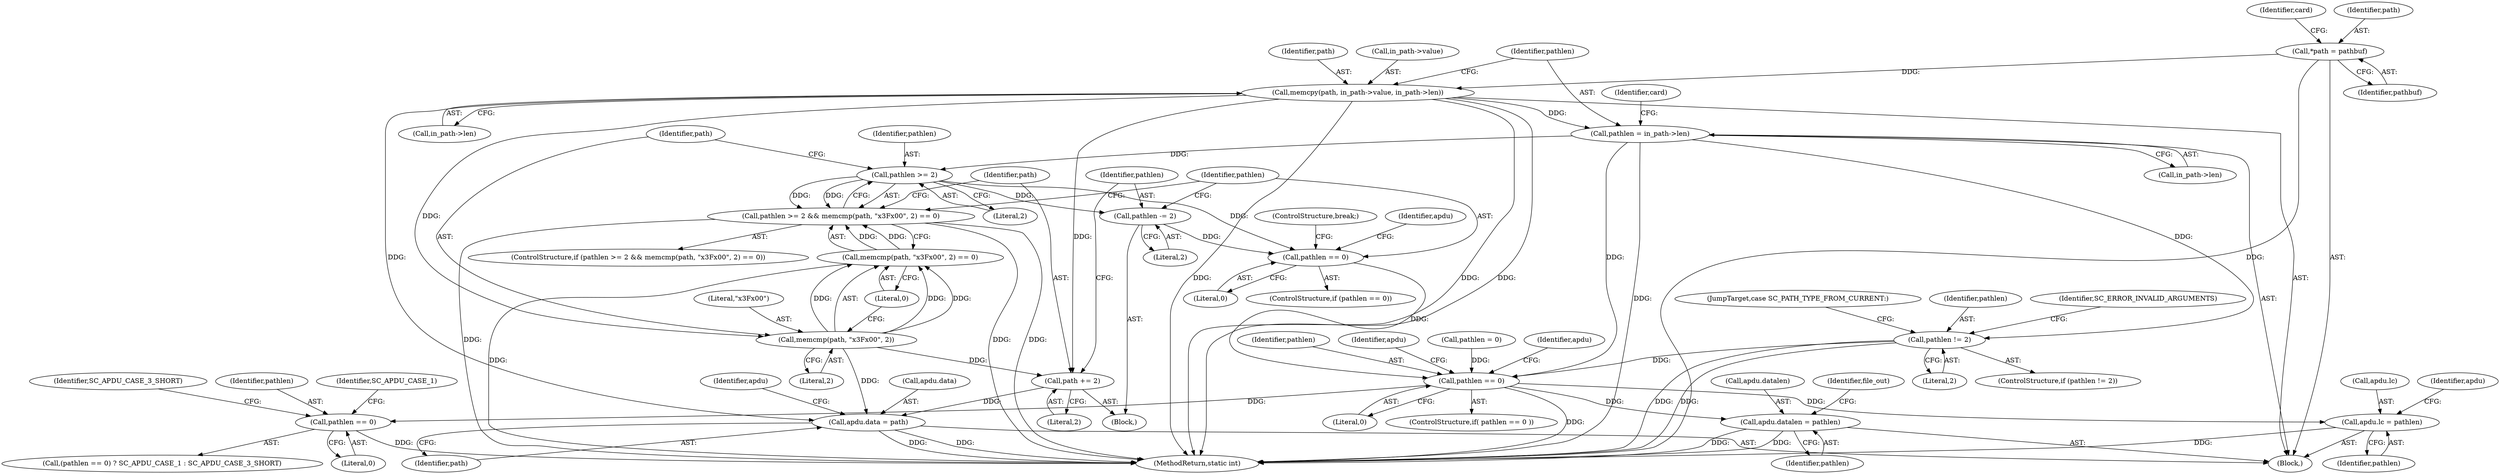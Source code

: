 digraph "0_OpenSC_360e95d45ac4123255a4c796db96337f332160ad#diff-d643a0fa169471dbf2912f4866dc49c5_3@API" {
"1000134" [label="(Call,memcpy(path, in_path->value, in_path->len))"];
"1000115" [label="(Call,*path = pathbuf)"];
"1000142" [label="(Call,pathlen = in_path->len)"];
"1000162" [label="(Call,pathlen != 2)"];
"1000231" [label="(Call,pathlen == 0)"];
"1000239" [label="(Call,apdu.lc = pathlen)"];
"1000249" [label="(Call,apdu.datalen = pathlen)"];
"1000297" [label="(Call,pathlen == 0)"];
"1000189" [label="(Call,pathlen >= 2)"];
"1000188" [label="(Call,pathlen >= 2 && memcmp(path, \"\x3F\x00\", 2) == 0)"];
"1000202" [label="(Call,pathlen -= 2)"];
"1000206" [label="(Call,pathlen == 0)"];
"1000193" [label="(Call,memcmp(path, \"\x3F\x00\", 2))"];
"1000192" [label="(Call,memcmp(path, \"\x3F\x00\", 2) == 0)"];
"1000199" [label="(Call,path += 2)"];
"1000244" [label="(Call,apdu.data = path)"];
"1000187" [label="(ControlStructure,if (pathlen >= 2 && memcmp(path, \"\x3F\x00\", 2) == 0))"];
"1000105" [label="(Block,)"];
"1000249" [label="(Call,apdu.datalen = pathlen)"];
"1000256" [label="(Identifier,file_out)"];
"1000203" [label="(Identifier,pathlen)"];
"1000192" [label="(Call,memcmp(path, \"\x3F\x00\", 2) == 0)"];
"1000300" [label="(Identifier,SC_APDU_CASE_1)"];
"1000245" [label="(Call,apdu.data)"];
"1000241" [label="(Identifier,apdu)"];
"1000142" [label="(Call,pathlen = in_path->len)"];
"1000232" [label="(Identifier,pathlen)"];
"1000240" [label="(Call,apdu.lc)"];
"1000193" [label="(Call,memcmp(path, \"\x3F\x00\", 2))"];
"1000115" [label="(Call,*path = pathbuf)"];
"1000161" [label="(ControlStructure,if (pathlen != 2))"];
"1000189" [label="(Call,pathlen >= 2)"];
"1000233" [label="(Literal,0)"];
"1000236" [label="(Identifier,apdu)"];
"1000221" [label="(Call,pathlen = 0)"];
"1000244" [label="(Call,apdu.data = path)"];
"1000199" [label="(Call,path += 2)"];
"1000296" [label="(Call,(pathlen == 0) ? SC_APDU_CASE_1 : SC_APDU_CASE_3_SHORT)"];
"1000206" [label="(Call,pathlen == 0)"];
"1000164" [label="(Literal,2)"];
"1000197" [label="(Literal,0)"];
"1000163" [label="(Identifier,pathlen)"];
"1000248" [label="(Identifier,path)"];
"1000204" [label="(Literal,2)"];
"1000250" [label="(Call,apdu.datalen)"];
"1000144" [label="(Call,in_path->len)"];
"1000162" [label="(Call,pathlen != 2)"];
"1000124" [label="(Identifier,card)"];
"1000136" [label="(Call,in_path->value)"];
"1000143" [label="(Identifier,pathlen)"];
"1000166" [label="(Identifier,SC_ERROR_INVALID_ARGUMENTS)"];
"1000230" [label="(ControlStructure,if( pathlen == 0 ))"];
"1000299" [label="(Literal,0)"];
"1000116" [label="(Identifier,path)"];
"1000134" [label="(Call,memcpy(path, in_path->value, in_path->len))"];
"1000297" [label="(Call,pathlen == 0)"];
"1000243" [label="(Identifier,pathlen)"];
"1000190" [label="(Identifier,pathlen)"];
"1000253" [label="(Identifier,pathlen)"];
"1000148" [label="(Identifier,card)"];
"1000167" [label="(JumpTarget,case SC_PATH_TYPE_FROM_CURRENT:)"];
"1000194" [label="(Identifier,path)"];
"1000198" [label="(Block,)"];
"1000214" [label="(ControlStructure,break;)"];
"1000117" [label="(Identifier,pathbuf)"];
"1000135" [label="(Identifier,path)"];
"1000195" [label="(Literal,\"\x3F\x00\")"];
"1000196" [label="(Literal,2)"];
"1000600" [label="(MethodReturn,static int)"];
"1000208" [label="(Literal,0)"];
"1000188" [label="(Call,pathlen >= 2 && memcmp(path, \"\x3F\x00\", 2) == 0)"];
"1000301" [label="(Identifier,SC_APDU_CASE_3_SHORT)"];
"1000211" [label="(Identifier,apdu)"];
"1000298" [label="(Identifier,pathlen)"];
"1000231" [label="(Call,pathlen == 0)"];
"1000191" [label="(Literal,2)"];
"1000246" [label="(Identifier,apdu)"];
"1000207" [label="(Identifier,pathlen)"];
"1000239" [label="(Call,apdu.lc = pathlen)"];
"1000251" [label="(Identifier,apdu)"];
"1000205" [label="(ControlStructure,if (pathlen == 0))"];
"1000202" [label="(Call,pathlen -= 2)"];
"1000201" [label="(Literal,2)"];
"1000139" [label="(Call,in_path->len)"];
"1000200" [label="(Identifier,path)"];
"1000134" -> "1000105"  [label="AST: "];
"1000134" -> "1000139"  [label="CFG: "];
"1000135" -> "1000134"  [label="AST: "];
"1000136" -> "1000134"  [label="AST: "];
"1000139" -> "1000134"  [label="AST: "];
"1000143" -> "1000134"  [label="CFG: "];
"1000134" -> "1000600"  [label="DDG: "];
"1000134" -> "1000600"  [label="DDG: "];
"1000134" -> "1000600"  [label="DDG: "];
"1000115" -> "1000134"  [label="DDG: "];
"1000134" -> "1000142"  [label="DDG: "];
"1000134" -> "1000193"  [label="DDG: "];
"1000134" -> "1000199"  [label="DDG: "];
"1000134" -> "1000244"  [label="DDG: "];
"1000115" -> "1000105"  [label="AST: "];
"1000115" -> "1000117"  [label="CFG: "];
"1000116" -> "1000115"  [label="AST: "];
"1000117" -> "1000115"  [label="AST: "];
"1000124" -> "1000115"  [label="CFG: "];
"1000115" -> "1000600"  [label="DDG: "];
"1000142" -> "1000105"  [label="AST: "];
"1000142" -> "1000144"  [label="CFG: "];
"1000143" -> "1000142"  [label="AST: "];
"1000144" -> "1000142"  [label="AST: "];
"1000148" -> "1000142"  [label="CFG: "];
"1000142" -> "1000600"  [label="DDG: "];
"1000142" -> "1000162"  [label="DDG: "];
"1000142" -> "1000189"  [label="DDG: "];
"1000142" -> "1000231"  [label="DDG: "];
"1000162" -> "1000161"  [label="AST: "];
"1000162" -> "1000164"  [label="CFG: "];
"1000163" -> "1000162"  [label="AST: "];
"1000164" -> "1000162"  [label="AST: "];
"1000166" -> "1000162"  [label="CFG: "];
"1000167" -> "1000162"  [label="CFG: "];
"1000162" -> "1000600"  [label="DDG: "];
"1000162" -> "1000600"  [label="DDG: "];
"1000162" -> "1000231"  [label="DDG: "];
"1000231" -> "1000230"  [label="AST: "];
"1000231" -> "1000233"  [label="CFG: "];
"1000232" -> "1000231"  [label="AST: "];
"1000233" -> "1000231"  [label="AST: "];
"1000236" -> "1000231"  [label="CFG: "];
"1000241" -> "1000231"  [label="CFG: "];
"1000231" -> "1000600"  [label="DDG: "];
"1000221" -> "1000231"  [label="DDG: "];
"1000206" -> "1000231"  [label="DDG: "];
"1000231" -> "1000239"  [label="DDG: "];
"1000231" -> "1000249"  [label="DDG: "];
"1000231" -> "1000297"  [label="DDG: "];
"1000239" -> "1000105"  [label="AST: "];
"1000239" -> "1000243"  [label="CFG: "];
"1000240" -> "1000239"  [label="AST: "];
"1000243" -> "1000239"  [label="AST: "];
"1000246" -> "1000239"  [label="CFG: "];
"1000239" -> "1000600"  [label="DDG: "];
"1000249" -> "1000105"  [label="AST: "];
"1000249" -> "1000253"  [label="CFG: "];
"1000250" -> "1000249"  [label="AST: "];
"1000253" -> "1000249"  [label="AST: "];
"1000256" -> "1000249"  [label="CFG: "];
"1000249" -> "1000600"  [label="DDG: "];
"1000249" -> "1000600"  [label="DDG: "];
"1000297" -> "1000296"  [label="AST: "];
"1000297" -> "1000299"  [label="CFG: "];
"1000298" -> "1000297"  [label="AST: "];
"1000299" -> "1000297"  [label="AST: "];
"1000300" -> "1000297"  [label="CFG: "];
"1000301" -> "1000297"  [label="CFG: "];
"1000297" -> "1000600"  [label="DDG: "];
"1000189" -> "1000188"  [label="AST: "];
"1000189" -> "1000191"  [label="CFG: "];
"1000190" -> "1000189"  [label="AST: "];
"1000191" -> "1000189"  [label="AST: "];
"1000194" -> "1000189"  [label="CFG: "];
"1000188" -> "1000189"  [label="CFG: "];
"1000189" -> "1000188"  [label="DDG: "];
"1000189" -> "1000188"  [label="DDG: "];
"1000189" -> "1000202"  [label="DDG: "];
"1000189" -> "1000206"  [label="DDG: "];
"1000188" -> "1000187"  [label="AST: "];
"1000188" -> "1000192"  [label="CFG: "];
"1000192" -> "1000188"  [label="AST: "];
"1000200" -> "1000188"  [label="CFG: "];
"1000207" -> "1000188"  [label="CFG: "];
"1000188" -> "1000600"  [label="DDG: "];
"1000188" -> "1000600"  [label="DDG: "];
"1000188" -> "1000600"  [label="DDG: "];
"1000192" -> "1000188"  [label="DDG: "];
"1000192" -> "1000188"  [label="DDG: "];
"1000202" -> "1000198"  [label="AST: "];
"1000202" -> "1000204"  [label="CFG: "];
"1000203" -> "1000202"  [label="AST: "];
"1000204" -> "1000202"  [label="AST: "];
"1000207" -> "1000202"  [label="CFG: "];
"1000202" -> "1000206"  [label="DDG: "];
"1000206" -> "1000205"  [label="AST: "];
"1000206" -> "1000208"  [label="CFG: "];
"1000207" -> "1000206"  [label="AST: "];
"1000208" -> "1000206"  [label="AST: "];
"1000211" -> "1000206"  [label="CFG: "];
"1000214" -> "1000206"  [label="CFG: "];
"1000193" -> "1000192"  [label="AST: "];
"1000193" -> "1000196"  [label="CFG: "];
"1000194" -> "1000193"  [label="AST: "];
"1000195" -> "1000193"  [label="AST: "];
"1000196" -> "1000193"  [label="AST: "];
"1000197" -> "1000193"  [label="CFG: "];
"1000193" -> "1000192"  [label="DDG: "];
"1000193" -> "1000192"  [label="DDG: "];
"1000193" -> "1000192"  [label="DDG: "];
"1000193" -> "1000199"  [label="DDG: "];
"1000193" -> "1000244"  [label="DDG: "];
"1000192" -> "1000197"  [label="CFG: "];
"1000197" -> "1000192"  [label="AST: "];
"1000192" -> "1000600"  [label="DDG: "];
"1000199" -> "1000198"  [label="AST: "];
"1000199" -> "1000201"  [label="CFG: "];
"1000200" -> "1000199"  [label="AST: "];
"1000201" -> "1000199"  [label="AST: "];
"1000203" -> "1000199"  [label="CFG: "];
"1000199" -> "1000244"  [label="DDG: "];
"1000244" -> "1000105"  [label="AST: "];
"1000244" -> "1000248"  [label="CFG: "];
"1000245" -> "1000244"  [label="AST: "];
"1000248" -> "1000244"  [label="AST: "];
"1000251" -> "1000244"  [label="CFG: "];
"1000244" -> "1000600"  [label="DDG: "];
"1000244" -> "1000600"  [label="DDG: "];
}
